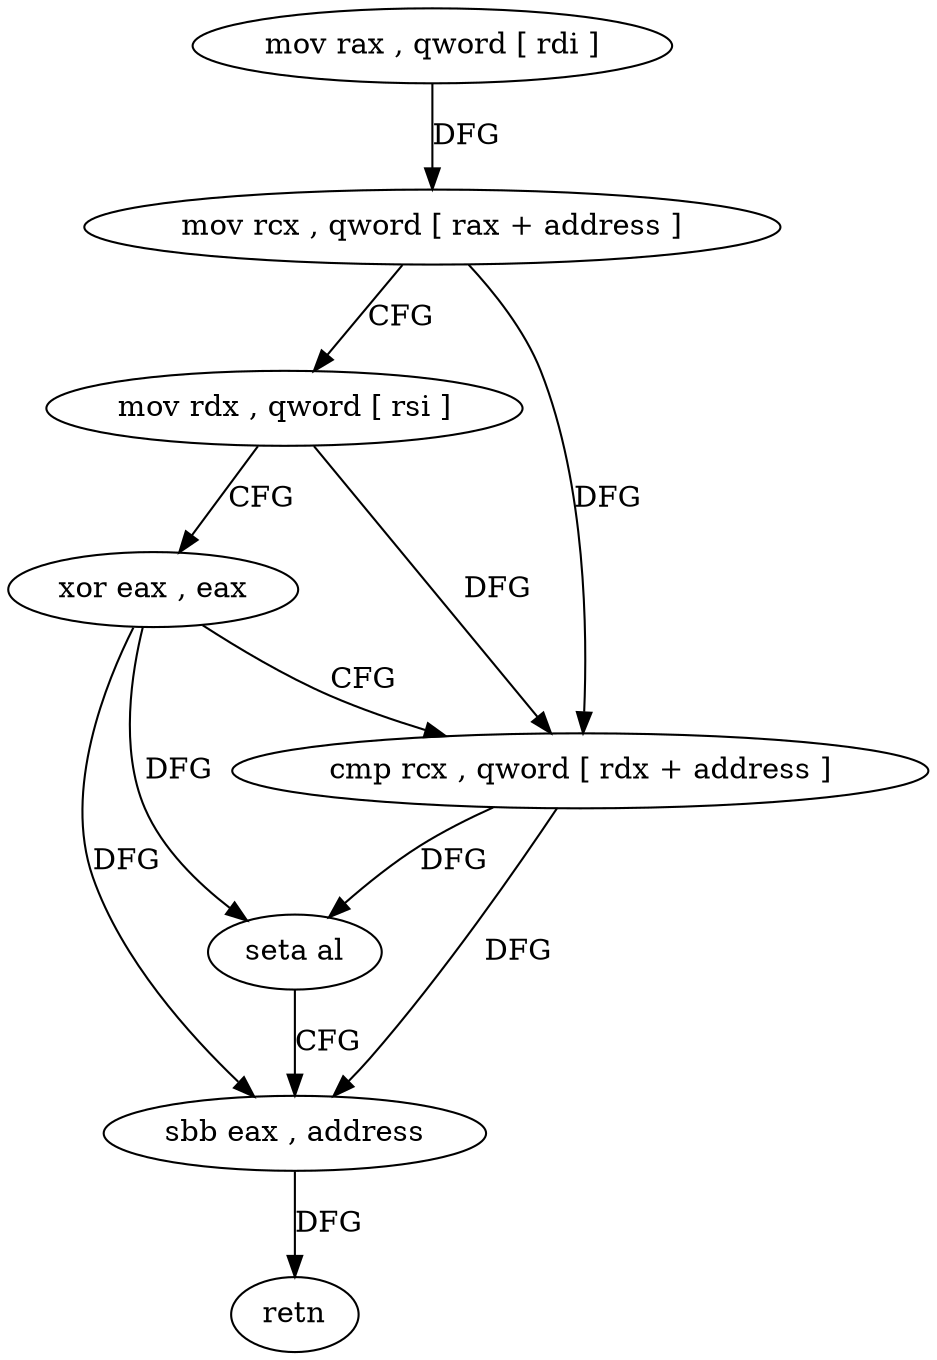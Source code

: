 digraph "func" {
"4215632" [label = "mov rax , qword [ rdi ]" ]
"4215635" [label = "mov rcx , qword [ rax + address ]" ]
"4215639" [label = "mov rdx , qword [ rsi ]" ]
"4215642" [label = "xor eax , eax" ]
"4215644" [label = "cmp rcx , qword [ rdx + address ]" ]
"4215648" [label = "seta al" ]
"4215651" [label = "sbb eax , address" ]
"4215654" [label = "retn" ]
"4215632" -> "4215635" [ label = "DFG" ]
"4215635" -> "4215639" [ label = "CFG" ]
"4215635" -> "4215644" [ label = "DFG" ]
"4215639" -> "4215642" [ label = "CFG" ]
"4215639" -> "4215644" [ label = "DFG" ]
"4215642" -> "4215644" [ label = "CFG" ]
"4215642" -> "4215648" [ label = "DFG" ]
"4215642" -> "4215651" [ label = "DFG" ]
"4215644" -> "4215648" [ label = "DFG" ]
"4215644" -> "4215651" [ label = "DFG" ]
"4215648" -> "4215651" [ label = "CFG" ]
"4215651" -> "4215654" [ label = "DFG" ]
}
